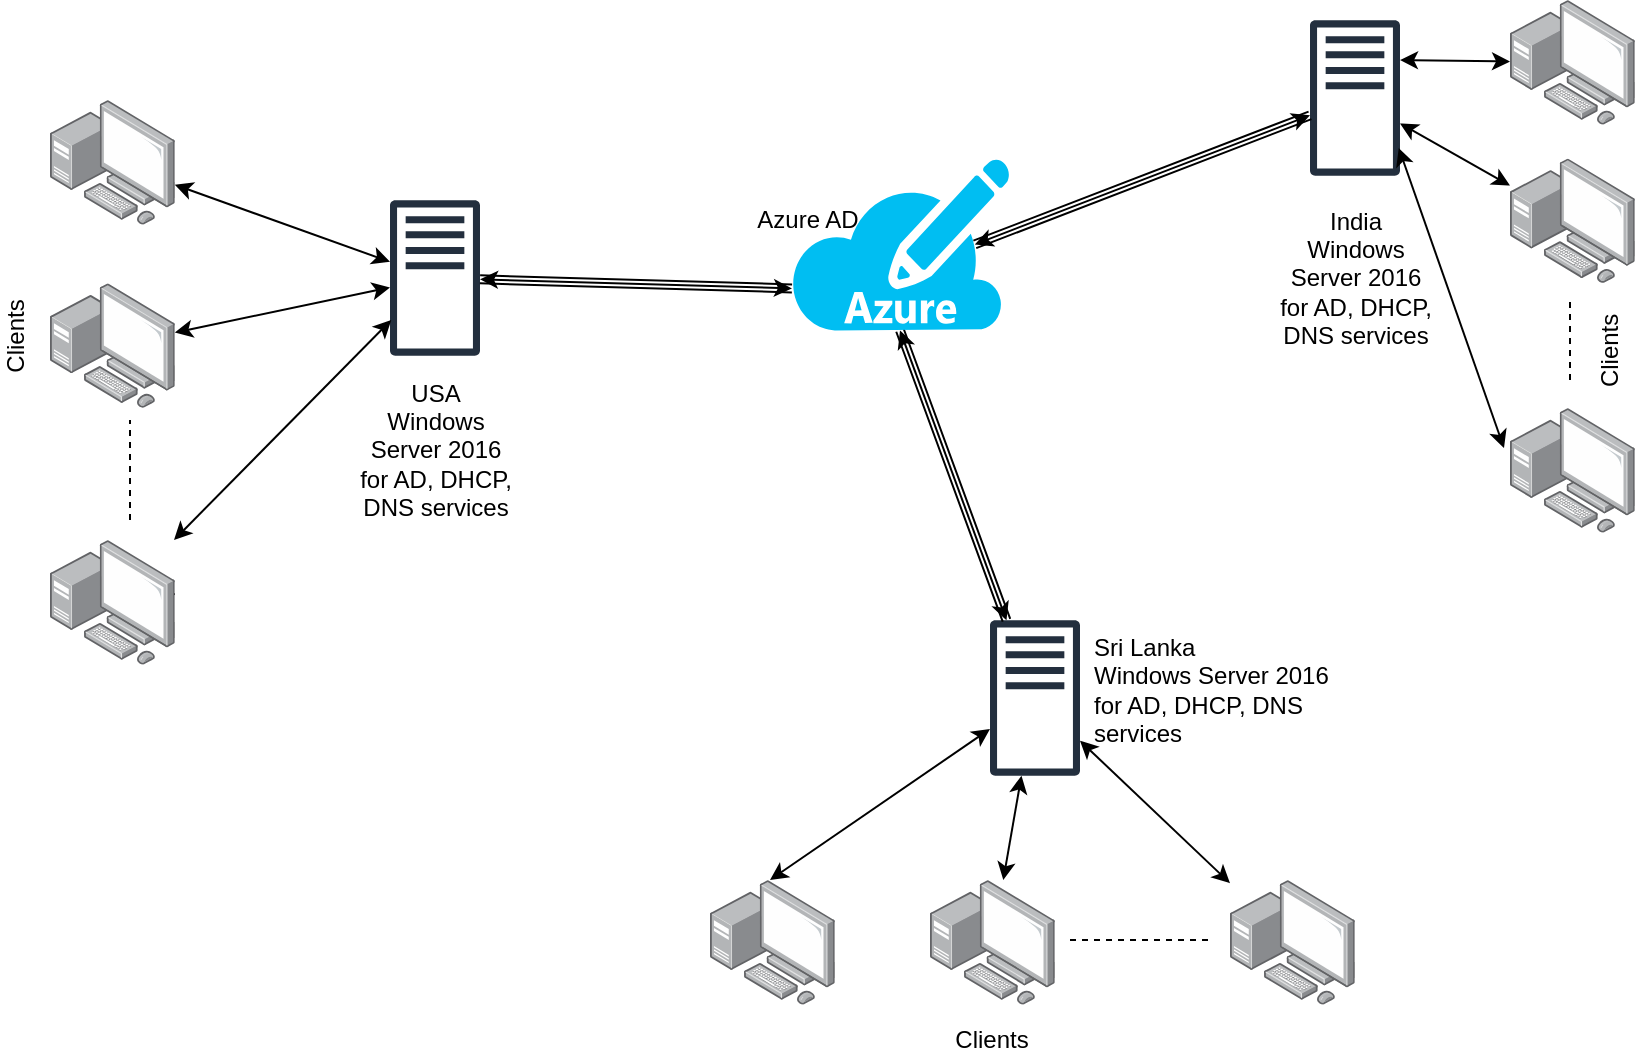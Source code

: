 <mxfile version="12.4.3" type="github" pages="1">
  <diagram id="remxI2PfJhXLlpOWQ3zB" name="Page-1">
    <mxGraphModel dx="868" dy="479" grid="1" gridSize="10" guides="1" tooltips="1" connect="1" arrows="1" fold="1" page="1" pageScale="1" pageWidth="850" pageHeight="1100" math="0" shadow="0">
      <root>
        <mxCell id="0"/>
        <mxCell id="1" parent="0"/>
        <mxCell id="PiVstQs3s-ZHOOb9sB3l-1" value="" style="outlineConnect=0;fontColor=#232F3E;gradientColor=none;fillColor=#232F3E;strokeColor=none;dashed=0;verticalLabelPosition=bottom;verticalAlign=top;align=center;html=1;fontSize=12;fontStyle=0;aspect=fixed;pointerEvents=1;shape=mxgraph.aws4.traditional_server;" parent="1" vertex="1">
          <mxGeometry x="210" y="110" width="45" height="78" as="geometry"/>
        </mxCell>
        <mxCell id="PiVstQs3s-ZHOOb9sB3l-2" value="" style="outlineConnect=0;fontColor=#232F3E;gradientColor=none;fillColor=#232F3E;strokeColor=none;dashed=0;verticalLabelPosition=bottom;verticalAlign=top;align=center;html=1;fontSize=12;fontStyle=0;aspect=fixed;pointerEvents=1;shape=mxgraph.aws4.traditional_server;" parent="1" vertex="1">
          <mxGeometry x="670" y="20" width="45" height="78" as="geometry"/>
        </mxCell>
        <mxCell id="PiVstQs3s-ZHOOb9sB3l-3" value="" style="outlineConnect=0;fontColor=#232F3E;gradientColor=none;fillColor=#232F3E;strokeColor=none;dashed=0;verticalLabelPosition=bottom;verticalAlign=top;align=center;html=1;fontSize=12;fontStyle=0;aspect=fixed;pointerEvents=1;shape=mxgraph.aws4.traditional_server;" parent="1" vertex="1">
          <mxGeometry x="510" y="320" width="45" height="78" as="geometry"/>
        </mxCell>
        <mxCell id="PiVstQs3s-ZHOOb9sB3l-4" value="&lt;div&gt;USA&lt;br&gt;&lt;/div&gt;&lt;div&gt;Windows Server 2016 &lt;br&gt;&lt;/div&gt;&lt;div&gt;for AD, DHCP, DNS services&lt;br&gt;&lt;/div&gt;" style="text;html=1;strokeColor=none;fillColor=none;align=center;verticalAlign=middle;whiteSpace=wrap;rounded=0;" parent="1" vertex="1">
          <mxGeometry x="188.75" y="170" width="87.5" height="130" as="geometry"/>
        </mxCell>
        <mxCell id="PiVstQs3s-ZHOOb9sB3l-5" value="&lt;div&gt;India&lt;br&gt;&lt;/div&gt;&lt;div&gt;Windows Server 2016 &lt;br&gt;&lt;/div&gt;&lt;div&gt;for AD, DHCP, DNS services&lt;br&gt;&lt;/div&gt;" style="text;html=1;strokeColor=none;fillColor=none;align=center;verticalAlign=middle;whiteSpace=wrap;rounded=0;" parent="1" vertex="1">
          <mxGeometry x="648.75" y="84" width="87.5" height="130" as="geometry"/>
        </mxCell>
        <mxCell id="PiVstQs3s-ZHOOb9sB3l-6" value="&lt;div align=&quot;left&quot;&gt;Sri Lanka&lt;br&gt;&lt;/div&gt;&lt;div align=&quot;left&quot;&gt;Windows Server 2016 &lt;br&gt;&lt;/div&gt;&lt;div align=&quot;left&quot;&gt;for AD, DHCP, DNS services&lt;br&gt;&lt;/div&gt;" style="text;html=1;strokeColor=none;fillColor=none;align=left;verticalAlign=middle;whiteSpace=wrap;rounded=0;" parent="1" vertex="1">
          <mxGeometry x="560" y="290" width="148.75" height="130" as="geometry"/>
        </mxCell>
        <mxCell id="PiVstQs3s-ZHOOb9sB3l-7" value="" style="endArrow=classic;startArrow=classic;html=1;exitX=0.84;exitY=0.5;exitDx=0;exitDy=0;exitPerimeter=0;" parent="1" source="yJ5mYmlAtUPzOVKxgk20-2" target="PiVstQs3s-ZHOOb9sB3l-2" edge="1">
          <mxGeometry width="50" height="50" relative="1" as="geometry">
            <mxPoint x="380" y="180" as="sourcePoint"/>
            <mxPoint x="430" y="130" as="targetPoint"/>
          </mxGeometry>
        </mxCell>
        <mxCell id="PiVstQs3s-ZHOOb9sB3l-8" value="" style="endArrow=classic;startArrow=classic;html=1;entryX=0.009;entryY=0.756;entryDx=0;entryDy=0;entryPerimeter=0;" parent="1" source="PiVstQs3s-ZHOOb9sB3l-1" target="yJ5mYmlAtUPzOVKxgk20-2" edge="1">
          <mxGeometry width="50" height="50" relative="1" as="geometry">
            <mxPoint x="410" y="270" as="sourcePoint"/>
            <mxPoint x="460" y="220" as="targetPoint"/>
          </mxGeometry>
        </mxCell>
        <mxCell id="PiVstQs3s-ZHOOb9sB3l-9" value="" style="endArrow=classic;startArrow=classic;html=1;entryX=0.5;entryY=1;entryDx=0;entryDy=0;entryPerimeter=0;" parent="1" source="PiVstQs3s-ZHOOb9sB3l-3" target="yJ5mYmlAtUPzOVKxgk20-2" edge="1">
          <mxGeometry width="50" height="50" relative="1" as="geometry">
            <mxPoint x="560" y="340" as="sourcePoint"/>
            <mxPoint x="540" y="220" as="targetPoint"/>
          </mxGeometry>
        </mxCell>
        <mxCell id="PiVstQs3s-ZHOOb9sB3l-10" value="" style="points=[];aspect=fixed;html=1;align=center;shadow=0;dashed=0;image;image=img/lib/allied_telesis/computer_and_terminals/Personal_Computer_with_Server.svg;" parent="1" vertex="1">
          <mxGeometry x="40" y="60" width="62.4" height="62.4" as="geometry"/>
        </mxCell>
        <mxCell id="PiVstQs3s-ZHOOb9sB3l-11" value="" style="points=[];aspect=fixed;html=1;align=center;shadow=0;dashed=0;image;image=img/lib/allied_telesis/computer_and_terminals/Personal_Computer_with_Server.svg;" parent="1" vertex="1">
          <mxGeometry x="40" y="151.6" width="62.4" height="62.4" as="geometry"/>
        </mxCell>
        <mxCell id="PiVstQs3s-ZHOOb9sB3l-14" value="" style="endArrow=classic;startArrow=classic;html=1;" parent="1" source="PiVstQs3s-ZHOOb9sB3l-10" target="PiVstQs3s-ZHOOb9sB3l-1" edge="1">
          <mxGeometry width="50" height="50" relative="1" as="geometry">
            <mxPoint x="130" y="150" as="sourcePoint"/>
            <mxPoint x="180" y="100" as="targetPoint"/>
          </mxGeometry>
        </mxCell>
        <mxCell id="PiVstQs3s-ZHOOb9sB3l-15" value="" style="endArrow=classic;startArrow=classic;html=1;" parent="1" source="PiVstQs3s-ZHOOb9sB3l-11" target="PiVstQs3s-ZHOOb9sB3l-1" edge="1">
          <mxGeometry width="50" height="50" relative="1" as="geometry">
            <mxPoint x="112.4" y="112.38" as="sourcePoint"/>
            <mxPoint x="190" y="151" as="targetPoint"/>
          </mxGeometry>
        </mxCell>
        <mxCell id="PiVstQs3s-ZHOOb9sB3l-16" value="" style="endArrow=classic;startArrow=classic;html=1;entryX=0.25;entryY=0;entryDx=0;entryDy=0;" parent="1" source="PiVstQs3s-ZHOOb9sB3l-12" target="PiVstQs3s-ZHOOb9sB3l-4" edge="1">
          <mxGeometry width="50" height="50" relative="1" as="geometry">
            <mxPoint x="112.4" y="186.262" as="sourcePoint"/>
            <mxPoint x="220" y="163.715" as="targetPoint"/>
          </mxGeometry>
        </mxCell>
        <mxCell id="PiVstQs3s-ZHOOb9sB3l-18" value="" style="shape=link;html=1;exitX=0.84;exitY=0.5;exitDx=0;exitDy=0;exitPerimeter=0;" parent="1" source="yJ5mYmlAtUPzOVKxgk20-2" target="PiVstQs3s-ZHOOb9sB3l-2" edge="1">
          <mxGeometry width="50" height="50" relative="1" as="geometry">
            <mxPoint x="390" y="160" as="sourcePoint"/>
            <mxPoint x="440" y="110" as="targetPoint"/>
          </mxGeometry>
        </mxCell>
        <mxCell id="PiVstQs3s-ZHOOb9sB3l-19" value="" style="shape=link;html=1;entryX=0.5;entryY=1;entryDx=0;entryDy=0;entryPerimeter=0;" parent="1" source="PiVstQs3s-ZHOOb9sB3l-3" edge="1" target="yJ5mYmlAtUPzOVKxgk20-2">
          <mxGeometry width="50" height="50" relative="1" as="geometry">
            <mxPoint x="380" y="240" as="sourcePoint"/>
            <mxPoint x="671" y="100" as="targetPoint"/>
          </mxGeometry>
        </mxCell>
        <mxCell id="PiVstQs3s-ZHOOb9sB3l-20" value="" style="shape=link;html=1;entryX=0.009;entryY=0.756;entryDx=0;entryDy=0;entryPerimeter=0;" parent="1" source="PiVstQs3s-ZHOOb9sB3l-1" target="yJ5mYmlAtUPzOVKxgk20-2" edge="1">
          <mxGeometry width="50" height="50" relative="1" as="geometry">
            <mxPoint x="340" y="440" as="sourcePoint"/>
            <mxPoint x="390" y="390" as="targetPoint"/>
          </mxGeometry>
        </mxCell>
        <mxCell id="PiVstQs3s-ZHOOb9sB3l-21" value="" style="endArrow=none;dashed=1;html=1;" parent="1" source="PiVstQs3s-ZHOOb9sB3l-12" edge="1">
          <mxGeometry width="50" height="50" relative="1" as="geometry">
            <mxPoint x="80" y="350" as="sourcePoint"/>
            <mxPoint x="80" y="310" as="targetPoint"/>
          </mxGeometry>
        </mxCell>
        <mxCell id="PiVstQs3s-ZHOOb9sB3l-23" value="" style="points=[];aspect=fixed;html=1;align=center;shadow=0;dashed=0;image;image=img/lib/allied_telesis/computer_and_terminals/Personal_Computer_with_Server.svg;" parent="1" vertex="1">
          <mxGeometry x="770" y="10" width="62.4" height="62.4" as="geometry"/>
        </mxCell>
        <mxCell id="PiVstQs3s-ZHOOb9sB3l-24" value="" style="points=[];aspect=fixed;html=1;align=center;shadow=0;dashed=0;image;image=img/lib/allied_telesis/computer_and_terminals/Personal_Computer_with_Server.svg;" parent="1" vertex="1">
          <mxGeometry x="770" y="89.2" width="62.4" height="62.4" as="geometry"/>
        </mxCell>
        <mxCell id="PiVstQs3s-ZHOOb9sB3l-25" value="" style="points=[];aspect=fixed;html=1;align=center;shadow=0;dashed=0;image;image=img/lib/allied_telesis/computer_and_terminals/Personal_Computer_with_Server.svg;" parent="1" vertex="1">
          <mxGeometry x="770" y="214" width="62.4" height="62.4" as="geometry"/>
        </mxCell>
        <mxCell id="PiVstQs3s-ZHOOb9sB3l-12" value="" style="points=[];aspect=fixed;html=1;align=center;shadow=0;dashed=0;image;image=img/lib/allied_telesis/computer_and_terminals/Personal_Computer_with_Server.svg;fontStyle=1" parent="1" vertex="1">
          <mxGeometry x="40" y="280" width="62.4" height="62.4" as="geometry"/>
        </mxCell>
        <mxCell id="PiVstQs3s-ZHOOb9sB3l-27" value="" style="endArrow=classic;startArrow=classic;html=1;" parent="1" target="PiVstQs3s-ZHOOb9sB3l-23" edge="1">
          <mxGeometry width="50" height="50" relative="1" as="geometry">
            <mxPoint x="715" y="40" as="sourcePoint"/>
            <mxPoint x="765" y="-10" as="targetPoint"/>
          </mxGeometry>
        </mxCell>
        <mxCell id="PiVstQs3s-ZHOOb9sB3l-28" value="" style="endArrow=classic;startArrow=classic;html=1;" parent="1" source="PiVstQs3s-ZHOOb9sB3l-2" target="PiVstQs3s-ZHOOb9sB3l-24" edge="1">
          <mxGeometry width="50" height="50" relative="1" as="geometry">
            <mxPoint x="725" y="50" as="sourcePoint"/>
            <mxPoint x="780" y="50.766" as="targetPoint"/>
          </mxGeometry>
        </mxCell>
        <mxCell id="PiVstQs3s-ZHOOb9sB3l-29" value="" style="endArrow=classic;startArrow=classic;html=1;exitX=0.75;exitY=0;exitDx=0;exitDy=0;entryX=-0.048;entryY=0.321;entryDx=0;entryDy=0;entryPerimeter=0;" parent="1" source="PiVstQs3s-ZHOOb9sB3l-5" target="PiVstQs3s-ZHOOb9sB3l-25" edge="1">
          <mxGeometry width="50" height="50" relative="1" as="geometry">
            <mxPoint x="725" y="81.709" as="sourcePoint"/>
            <mxPoint x="780" y="112.776" as="targetPoint"/>
          </mxGeometry>
        </mxCell>
        <mxCell id="PiVstQs3s-ZHOOb9sB3l-30" value="" style="endArrow=none;dashed=1;html=1;" parent="1" edge="1">
          <mxGeometry width="50" height="50" relative="1" as="geometry">
            <mxPoint x="800" y="200" as="sourcePoint"/>
            <mxPoint x="800" y="160" as="targetPoint"/>
          </mxGeometry>
        </mxCell>
        <mxCell id="PiVstQs3s-ZHOOb9sB3l-31" value="" style="endArrow=none;dashed=1;html=1;" parent="1" edge="1">
          <mxGeometry width="50" height="50" relative="1" as="geometry">
            <mxPoint x="80" y="270" as="sourcePoint"/>
            <mxPoint x="80" y="220" as="targetPoint"/>
          </mxGeometry>
        </mxCell>
        <mxCell id="PiVstQs3s-ZHOOb9sB3l-32" value="" style="points=[];aspect=fixed;html=1;align=center;shadow=0;dashed=0;image;image=img/lib/allied_telesis/computer_and_terminals/Personal_Computer_with_Server.svg;" parent="1" vertex="1">
          <mxGeometry x="370" y="450" width="62.4" height="62.4" as="geometry"/>
        </mxCell>
        <mxCell id="PiVstQs3s-ZHOOb9sB3l-33" value="" style="points=[];aspect=fixed;html=1;align=center;shadow=0;dashed=0;image;image=img/lib/allied_telesis/computer_and_terminals/Personal_Computer_with_Server.svg;" parent="1" vertex="1">
          <mxGeometry x="480" y="450" width="62.4" height="62.4" as="geometry"/>
        </mxCell>
        <mxCell id="PiVstQs3s-ZHOOb9sB3l-34" value="" style="points=[];aspect=fixed;html=1;align=center;shadow=0;dashed=0;image;image=img/lib/allied_telesis/computer_and_terminals/Personal_Computer_with_Server.svg;" parent="1" vertex="1">
          <mxGeometry x="630" y="450" width="62.4" height="62.4" as="geometry"/>
        </mxCell>
        <mxCell id="PiVstQs3s-ZHOOb9sB3l-35" value="" style="endArrow=classic;startArrow=classic;html=1;" parent="1" target="PiVstQs3s-ZHOOb9sB3l-3" edge="1">
          <mxGeometry width="50" height="50" relative="1" as="geometry">
            <mxPoint x="400" y="450" as="sourcePoint"/>
            <mxPoint x="450" y="400" as="targetPoint"/>
          </mxGeometry>
        </mxCell>
        <mxCell id="PiVstQs3s-ZHOOb9sB3l-36" value="" style="endArrow=classic;startArrow=classic;html=1;" parent="1" source="PiVstQs3s-ZHOOb9sB3l-33" target="PiVstQs3s-ZHOOb9sB3l-3" edge="1">
          <mxGeometry width="50" height="50" relative="1" as="geometry">
            <mxPoint x="490" y="480" as="sourcePoint"/>
            <mxPoint x="540" y="430" as="targetPoint"/>
          </mxGeometry>
        </mxCell>
        <mxCell id="PiVstQs3s-ZHOOb9sB3l-37" value="" style="endArrow=classic;startArrow=classic;html=1;" parent="1" source="PiVstQs3s-ZHOOb9sB3l-34" target="PiVstQs3s-ZHOOb9sB3l-3" edge="1">
          <mxGeometry width="50" height="50" relative="1" as="geometry">
            <mxPoint x="526.638" y="460" as="sourcePoint"/>
            <mxPoint x="535.767" y="407.629" as="targetPoint"/>
          </mxGeometry>
        </mxCell>
        <mxCell id="PiVstQs3s-ZHOOb9sB3l-39" value="" style="endArrow=none;dashed=1;html=1;" parent="1" edge="1">
          <mxGeometry width="50" height="50" relative="1" as="geometry">
            <mxPoint x="550" y="480" as="sourcePoint"/>
            <mxPoint x="620" y="480" as="targetPoint"/>
          </mxGeometry>
        </mxCell>
        <mxCell id="yJ5mYmlAtUPzOVKxgk20-1" value="Clients&lt;div&gt;&lt;br&gt;&lt;/div&gt;" style="text;html=1;strokeColor=none;fillColor=none;align=center;verticalAlign=middle;whiteSpace=wrap;rounded=0;rotation=-90;" vertex="1" parent="1">
          <mxGeometry x="10" y="168" width="40" height="20" as="geometry"/>
        </mxCell>
        <mxCell id="yJ5mYmlAtUPzOVKxgk20-2" value="" style="verticalLabelPosition=bottom;html=1;verticalAlign=top;align=center;strokeColor=none;fillColor=#00BEF2;shape=mxgraph.azure.azure_subscription;" vertex="1" parent="1">
          <mxGeometry x="410" y="89.2" width="110" height="86" as="geometry"/>
        </mxCell>
        <mxCell id="yJ5mYmlAtUPzOVKxgk20-3" value="Azure AD" style="text;html=1;strokeColor=none;fillColor=none;align=center;verticalAlign=middle;whiteSpace=wrap;rounded=0;" vertex="1" parent="1">
          <mxGeometry x="370" y="110" width="98" height="20" as="geometry"/>
        </mxCell>
        <mxCell id="yJ5mYmlAtUPzOVKxgk20-4" value="Clients" style="text;html=1;strokeColor=none;fillColor=none;align=center;verticalAlign=middle;whiteSpace=wrap;rounded=0;" vertex="1" parent="1">
          <mxGeometry x="491.2" y="520" width="40" height="20" as="geometry"/>
        </mxCell>
        <mxCell id="yJ5mYmlAtUPzOVKxgk20-8" value="Clients" style="text;html=1;strokeColor=none;fillColor=none;align=center;verticalAlign=middle;whiteSpace=wrap;rounded=0;rotation=-90;" vertex="1" parent="1">
          <mxGeometry x="800" y="175.2" width="40" height="20" as="geometry"/>
        </mxCell>
      </root>
    </mxGraphModel>
  </diagram>
</mxfile>
